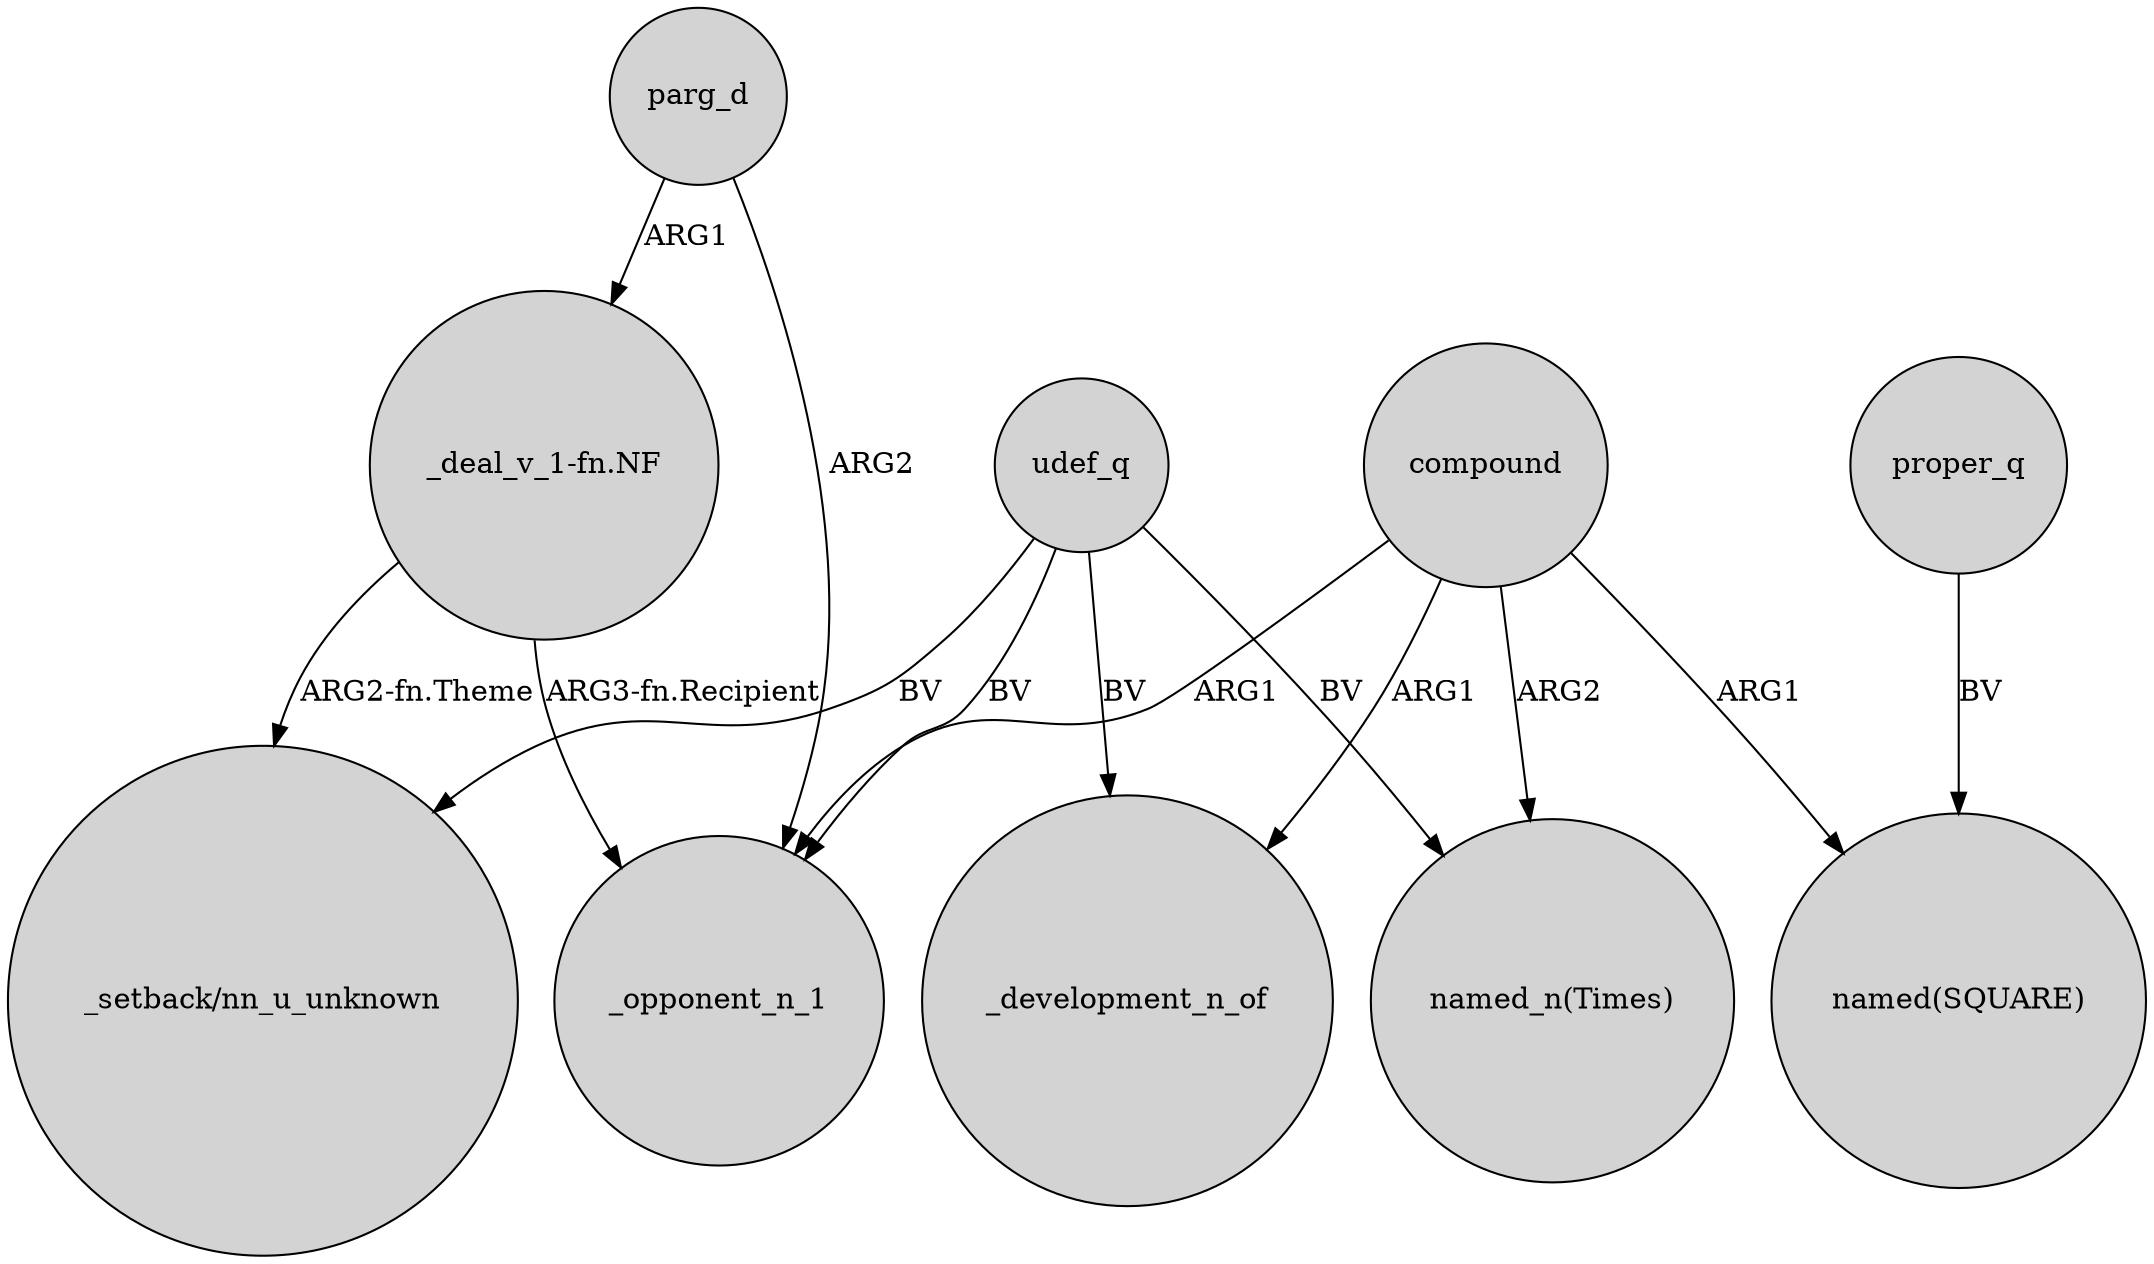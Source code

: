 digraph {
	node [shape=circle style=filled]
	udef_q -> _opponent_n_1 [label=BV]
	parg_d -> "_deal_v_1-fn.NF" [label=ARG1]
	compound -> "named(SQUARE)" [label=ARG1]
	compound -> _opponent_n_1 [label=ARG1]
	"_deal_v_1-fn.NF" -> "_setback/nn_u_unknown" [label="ARG2-fn.Theme"]
	parg_d -> _opponent_n_1 [label=ARG2]
	compound -> _development_n_of [label=ARG1]
	udef_q -> "named_n(Times)" [label=BV]
	udef_q -> "_setback/nn_u_unknown" [label=BV]
	"_deal_v_1-fn.NF" -> _opponent_n_1 [label="ARG3-fn.Recipient"]
	proper_q -> "named(SQUARE)" [label=BV]
	compound -> "named_n(Times)" [label=ARG2]
	udef_q -> _development_n_of [label=BV]
}
